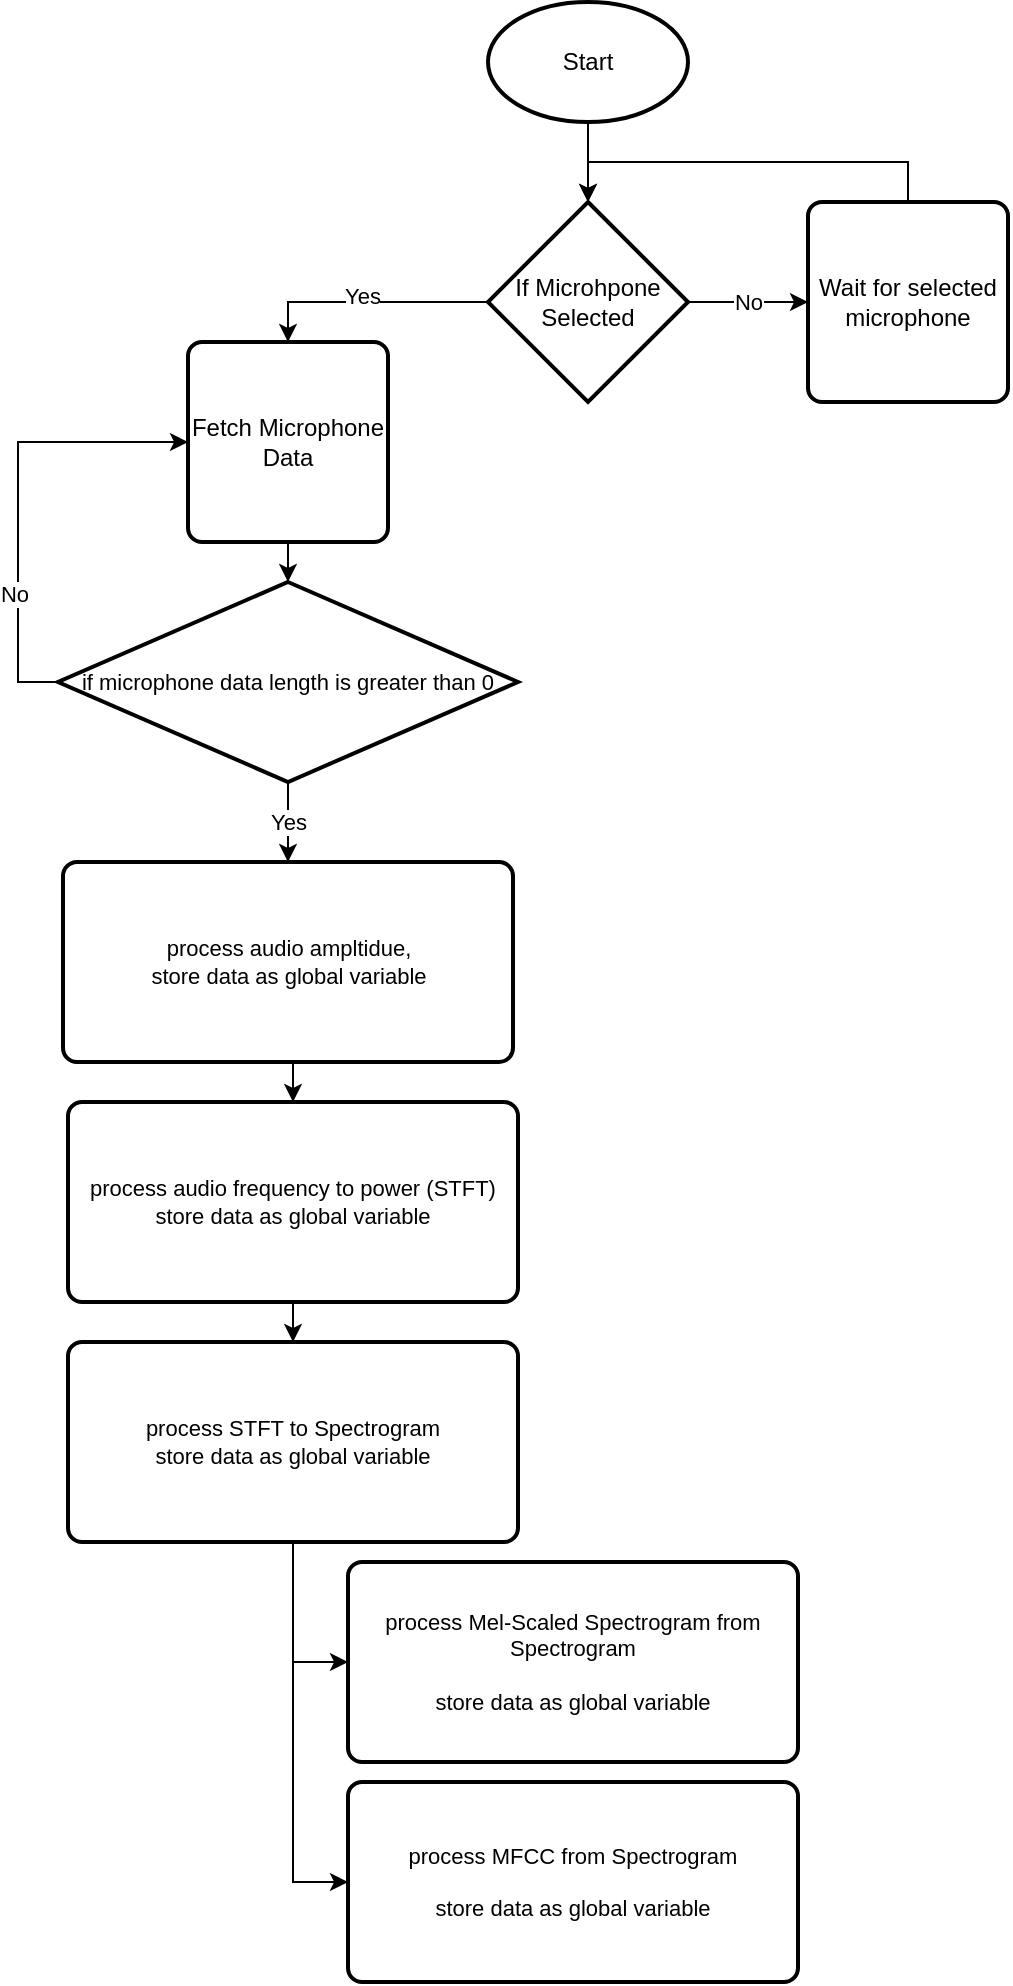 <mxfile version="16.5.1" type="device"><diagram id="FIvqWzMfOknwoJHjzwRW" name="Page-1"><mxGraphModel dx="1102" dy="857" grid="1" gridSize="10" guides="1" tooltips="1" connect="1" arrows="1" fold="1" page="1" pageScale="1" pageWidth="827" pageHeight="1169" math="0" shadow="0"><root><mxCell id="0"/><mxCell id="1" parent="0"/><mxCell id="DlaOzh-7AwCgC1hIQDF--5" style="edgeStyle=orthogonalEdgeStyle;rounded=0;orthogonalLoop=1;jettySize=auto;html=1;exitX=0.5;exitY=1;exitDx=0;exitDy=0;exitPerimeter=0;entryX=0.5;entryY=0;entryDx=0;entryDy=0;entryPerimeter=0;" parent="1" source="DlaOzh-7AwCgC1hIQDF--1" target="DlaOzh-7AwCgC1hIQDF--4" edge="1"><mxGeometry relative="1" as="geometry"/></mxCell><mxCell id="DlaOzh-7AwCgC1hIQDF--1" value="Start" style="strokeWidth=2;html=1;shape=mxgraph.flowchart.start_1;whiteSpace=wrap;" parent="1" vertex="1"><mxGeometry x="550" y="100" width="100" height="60" as="geometry"/></mxCell><mxCell id="bxUviCCVH2ypQ5deyV0U-1" style="edgeStyle=orthogonalEdgeStyle;rounded=0;orthogonalLoop=1;jettySize=auto;html=1;exitX=0.5;exitY=1;exitDx=0;exitDy=0;entryX=0.5;entryY=0;entryDx=0;entryDy=0;entryPerimeter=0;" edge="1" parent="1" source="DlaOzh-7AwCgC1hIQDF--2" target="DlaOzh-7AwCgC1hIQDF--12"><mxGeometry relative="1" as="geometry"/></mxCell><mxCell id="DlaOzh-7AwCgC1hIQDF--2" value="Fetch Microphone Data" style="rounded=1;whiteSpace=wrap;html=1;absoluteArcSize=1;arcSize=14;strokeWidth=2;" parent="1" vertex="1"><mxGeometry x="400" y="270" width="100" height="100" as="geometry"/></mxCell><mxCell id="DlaOzh-7AwCgC1hIQDF--6" style="edgeStyle=orthogonalEdgeStyle;rounded=0;orthogonalLoop=1;jettySize=auto;html=1;exitX=0;exitY=0.5;exitDx=0;exitDy=0;exitPerimeter=0;entryX=0.5;entryY=0;entryDx=0;entryDy=0;" parent="1" source="DlaOzh-7AwCgC1hIQDF--4" target="DlaOzh-7AwCgC1hIQDF--2" edge="1"><mxGeometry relative="1" as="geometry"/></mxCell><mxCell id="DlaOzh-7AwCgC1hIQDF--7" value="Yes" style="edgeLabel;html=1;align=center;verticalAlign=middle;resizable=0;points=[];" parent="DlaOzh-7AwCgC1hIQDF--6" vertex="1" connectable="0"><mxGeometry x="0.055" y="-3" relative="1" as="geometry"><mxPoint as="offset"/></mxGeometry></mxCell><mxCell id="DlaOzh-7AwCgC1hIQDF--9" value="No" style="edgeStyle=orthogonalEdgeStyle;rounded=0;orthogonalLoop=1;jettySize=auto;html=1;exitX=1;exitY=0.5;exitDx=0;exitDy=0;exitPerimeter=0;entryX=0;entryY=0.5;entryDx=0;entryDy=0;" parent="1" source="DlaOzh-7AwCgC1hIQDF--4" target="DlaOzh-7AwCgC1hIQDF--8" edge="1"><mxGeometry relative="1" as="geometry"/></mxCell><mxCell id="DlaOzh-7AwCgC1hIQDF--4" value="If Microhpone Selected" style="strokeWidth=2;html=1;shape=mxgraph.flowchart.decision;whiteSpace=wrap;" parent="1" vertex="1"><mxGeometry x="550" y="200" width="100" height="100" as="geometry"/></mxCell><mxCell id="DlaOzh-7AwCgC1hIQDF--10" style="edgeStyle=orthogonalEdgeStyle;rounded=0;orthogonalLoop=1;jettySize=auto;html=1;exitX=0.5;exitY=0;exitDx=0;exitDy=0;entryX=0.5;entryY=0;entryDx=0;entryDy=0;entryPerimeter=0;" parent="1" source="DlaOzh-7AwCgC1hIQDF--8" target="DlaOzh-7AwCgC1hIQDF--4" edge="1"><mxGeometry relative="1" as="geometry"/></mxCell><mxCell id="DlaOzh-7AwCgC1hIQDF--8" value="Wait for selected microphone" style="rounded=1;whiteSpace=wrap;html=1;absoluteArcSize=1;arcSize=14;strokeWidth=2;" parent="1" vertex="1"><mxGeometry x="710" y="200" width="100" height="100" as="geometry"/></mxCell><mxCell id="DlaOzh-7AwCgC1hIQDF--13" style="edgeStyle=orthogonalEdgeStyle;rounded=0;orthogonalLoop=1;jettySize=auto;html=1;exitX=0;exitY=0.5;exitDx=0;exitDy=0;exitPerimeter=0;entryX=0;entryY=0.5;entryDx=0;entryDy=0;" parent="1" source="DlaOzh-7AwCgC1hIQDF--12" target="DlaOzh-7AwCgC1hIQDF--2" edge="1"><mxGeometry relative="1" as="geometry"/></mxCell><mxCell id="DlaOzh-7AwCgC1hIQDF--14" value="No" style="edgeLabel;html=1;align=center;verticalAlign=middle;resizable=0;points=[];" parent="DlaOzh-7AwCgC1hIQDF--13" vertex="1" connectable="0"><mxGeometry x="-0.433" y="2" relative="1" as="geometry"><mxPoint as="offset"/></mxGeometry></mxCell><mxCell id="DlaOzh-7AwCgC1hIQDF--18" value="Yes" style="edgeStyle=orthogonalEdgeStyle;rounded=0;orthogonalLoop=1;jettySize=auto;html=1;exitX=0.5;exitY=1;exitDx=0;exitDy=0;exitPerimeter=0;entryX=0.5;entryY=0;entryDx=0;entryDy=0;fontSize=11;" parent="1" source="DlaOzh-7AwCgC1hIQDF--12" target="DlaOzh-7AwCgC1hIQDF--15" edge="1"><mxGeometry relative="1" as="geometry"/></mxCell><mxCell id="DlaOzh-7AwCgC1hIQDF--12" value="if microphone data length is greater than 0" style="strokeWidth=2;html=1;shape=mxgraph.flowchart.decision;whiteSpace=wrap;fontSize=11;" parent="1" vertex="1"><mxGeometry x="335" y="390" width="230" height="100" as="geometry"/></mxCell><mxCell id="DlaOzh-7AwCgC1hIQDF--19" style="edgeStyle=orthogonalEdgeStyle;rounded=0;orthogonalLoop=1;jettySize=auto;html=1;exitX=0.5;exitY=1;exitDx=0;exitDy=0;entryX=0.5;entryY=0;entryDx=0;entryDy=0;fontSize=11;" parent="1" source="DlaOzh-7AwCgC1hIQDF--15" target="DlaOzh-7AwCgC1hIQDF--16" edge="1"><mxGeometry relative="1" as="geometry"/></mxCell><mxCell id="DlaOzh-7AwCgC1hIQDF--15" value="process audio ampltidue,&lt;br&gt;store data as global variable" style="rounded=1;whiteSpace=wrap;html=1;absoluteArcSize=1;arcSize=14;strokeWidth=2;fontSize=11;" parent="1" vertex="1"><mxGeometry x="337.5" y="530" width="225" height="100" as="geometry"/></mxCell><mxCell id="DlaOzh-7AwCgC1hIQDF--20" style="edgeStyle=orthogonalEdgeStyle;rounded=0;orthogonalLoop=1;jettySize=auto;html=1;exitX=0.5;exitY=1;exitDx=0;exitDy=0;entryX=0.5;entryY=0;entryDx=0;entryDy=0;fontSize=11;" parent="1" source="DlaOzh-7AwCgC1hIQDF--16" target="DlaOzh-7AwCgC1hIQDF--17" edge="1"><mxGeometry relative="1" as="geometry"/></mxCell><mxCell id="DlaOzh-7AwCgC1hIQDF--16" value="process audio frequency to power (STFT)&lt;br&gt;store data as global variable" style="rounded=1;whiteSpace=wrap;html=1;absoluteArcSize=1;arcSize=14;strokeWidth=2;fontSize=11;" parent="1" vertex="1"><mxGeometry x="340" y="650" width="225" height="100" as="geometry"/></mxCell><mxCell id="DlaOzh-7AwCgC1hIQDF--23" style="edgeStyle=orthogonalEdgeStyle;rounded=0;orthogonalLoop=1;jettySize=auto;html=1;exitX=0.5;exitY=1;exitDx=0;exitDy=0;entryX=0;entryY=0.5;entryDx=0;entryDy=0;fontSize=11;" parent="1" source="DlaOzh-7AwCgC1hIQDF--17" target="DlaOzh-7AwCgC1hIQDF--21" edge="1"><mxGeometry relative="1" as="geometry"/></mxCell><mxCell id="DlaOzh-7AwCgC1hIQDF--24" style="edgeStyle=orthogonalEdgeStyle;rounded=0;orthogonalLoop=1;jettySize=auto;html=1;exitX=0.5;exitY=1;exitDx=0;exitDy=0;entryX=0;entryY=0.5;entryDx=0;entryDy=0;fontSize=11;" parent="1" source="DlaOzh-7AwCgC1hIQDF--17" target="DlaOzh-7AwCgC1hIQDF--22" edge="1"><mxGeometry relative="1" as="geometry"/></mxCell><mxCell id="DlaOzh-7AwCgC1hIQDF--17" value="process STFT to Spectrogram&lt;br&gt;store data as global variable" style="rounded=1;whiteSpace=wrap;html=1;absoluteArcSize=1;arcSize=14;strokeWidth=2;fontSize=11;" parent="1" vertex="1"><mxGeometry x="340" y="770" width="225" height="100" as="geometry"/></mxCell><mxCell id="DlaOzh-7AwCgC1hIQDF--21" value="process Mel-Scaled Spectrogram from Spectrogram&lt;br&gt;&lt;br&gt;store data as global variable" style="rounded=1;whiteSpace=wrap;html=1;absoluteArcSize=1;arcSize=14;strokeWidth=2;fontSize=11;" parent="1" vertex="1"><mxGeometry x="480" y="880" width="225" height="100" as="geometry"/></mxCell><mxCell id="DlaOzh-7AwCgC1hIQDF--22" value="process MFCC from Spectrogram&lt;br&gt;&lt;br&gt;store data as global variable" style="rounded=1;whiteSpace=wrap;html=1;absoluteArcSize=1;arcSize=14;strokeWidth=2;fontSize=11;" parent="1" vertex="1"><mxGeometry x="480" y="990" width="225" height="100" as="geometry"/></mxCell></root></mxGraphModel></diagram></mxfile>